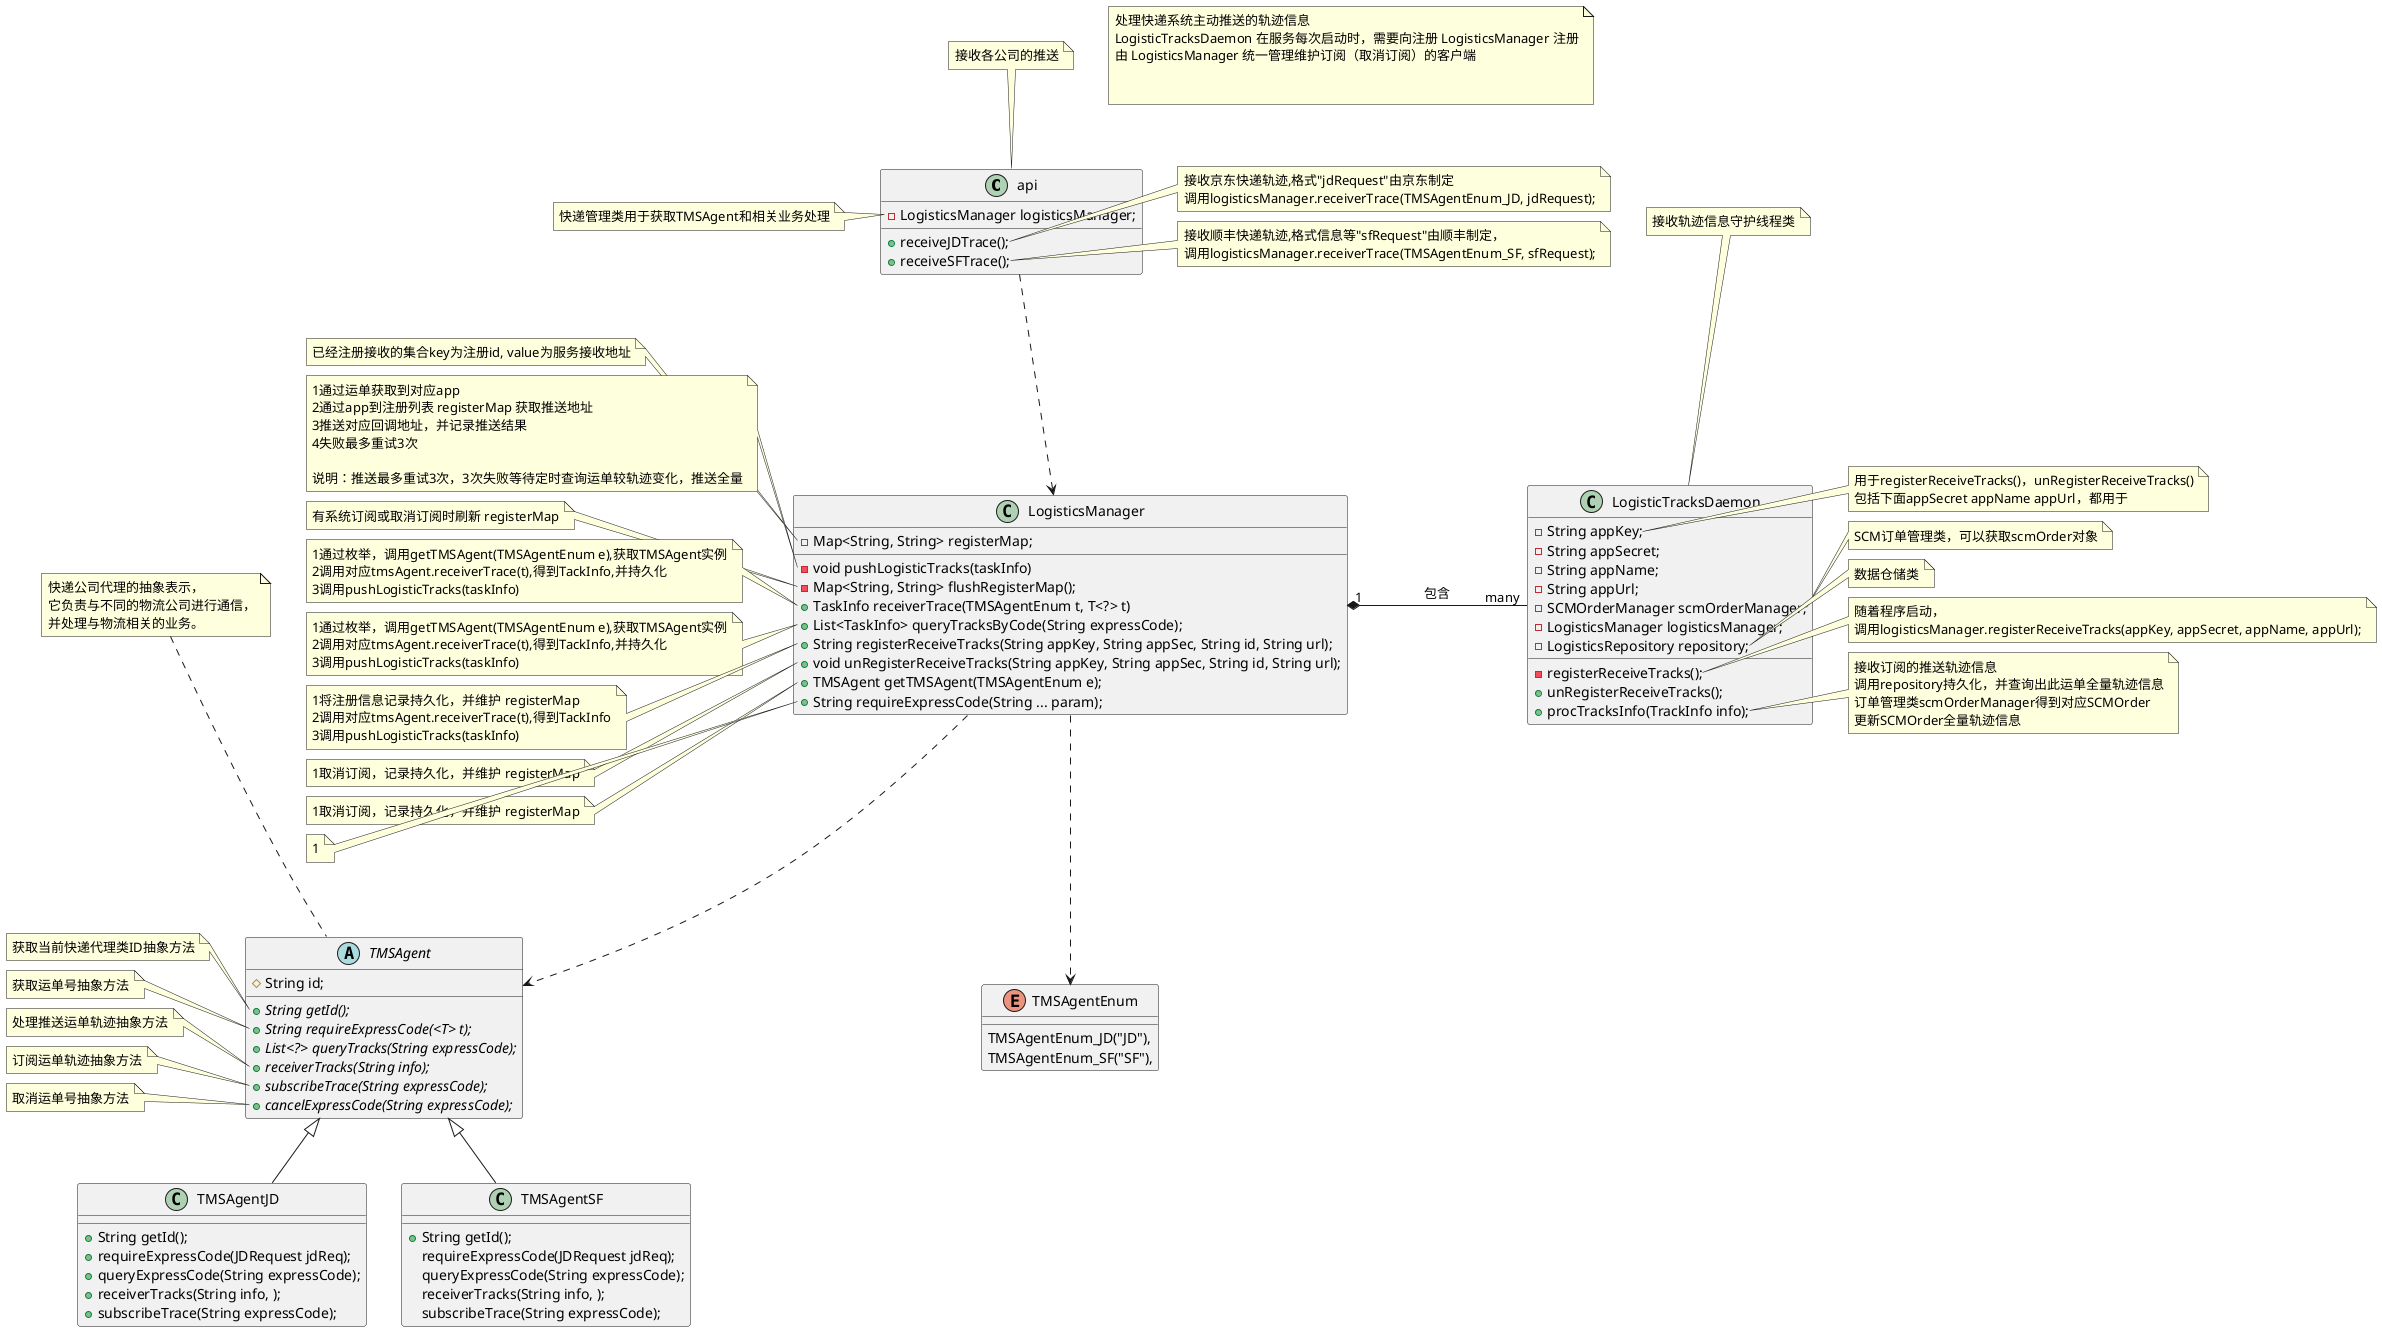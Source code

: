 @startuml
'https://plantuml.com/class-diagram
api ..> LogisticsManager

LogisticsManager ..> TMSAgent

LogisticsManager ..> TMSAgentEnum

LogisticsManager "1" *-r- "many" LogisticTracksDaemon:包含

class api {
    -LogisticsManager logisticsManager;
    +receiveJDTrace();
    +receiveSFTrace();
}
note top of api: 接收各公司的推送

note left of api::logisticsManager
 快递管理类用于获取TMSAgent和相关业务处理
end note

note right of api::"receiveJDTrace()"
  接收京东快递轨迹,格式"jdRequest"由京东制定
  调用logisticsManager.receiverTrace(TMSAgentEnum_JD, jdRequest);
end note

note right of api::"receiveSFTrace()"
 接收顺丰快递轨迹,格式信息等"sfRequest"由顺丰制定，
 调用logisticsManager.receiverTrace(TMSAgentEnum_SF, sfRequest);
end note




class LogisticTracksDaemon{
        -String appKey;
        -String appSecret;
        -String appName;
        -String appUrl;
        -SCMOrderManager scmOrderManager;
        -LogisticsManager logisticsManager;
        -LogisticsRepository repository;
        -registerReceiveTracks();
        +unRegisterReceiveTracks();
        +procTracksInfo(TrackInfo info);
}
note top of LogisticTracksDaemon:  接收轨迹信息守护线程类

note right of LogisticTracksDaemon::appKey
用于registerReceiveTracks()，unRegisterReceiveTracks()
包括下面appSecret appName appUrl，都用于
end note

note right of LogisticTracksDaemon::scmOrderManager
    SCM订单管理类，可以获取scmOrder对象
end note

note right of LogisticTracksDaemon::repository
     数据仓储类
end note


note right of LogisticTracksDaemon::"registerReceiveTracks()"
随着程序启动，
调用logisticsManager.registerReceiveTracks(appKey, appSecret, appName, appUrl);
end note

note right of LogisticTracksDaemon::"procTracksInfo(TrackInfo info)"
接收订阅的推送轨迹信息
调用repository持久化，并查询出此运单全量轨迹信息
订单管理类scmOrderManager得到对应SCMOrder
更新SCMOrder全量轨迹信息
end note


Enum TMSAgentEnum{
    TMSAgentEnum_JD("JD"),
    TMSAgentEnum_SF("SF"),
}

class LogisticsManager{
    -Map<String, String> registerMap;
    -void pushLogisticTracks(taskInfo)
    -Map<String, String> flushRegisterMap();
    +TaskInfo receiverTrace(TMSAgentEnum t, T<?> t)
    +List<TaskInfo> queryTracksByCode(String expressCode);
    +String registerReceiveTracks(String appKey, String appSec, String id, String url);
    +void unRegisterReceiveTracks(String appKey, String appSec, String id, String url);
    +TMSAgent getTMSAgent(TMSAgentEnum e);
    +String requireExpressCode(String ... param);
}


note left of LogisticsManager::registerMap
 已经注册接收的集合key为注册id, value为服务接收地址
end note



note left of LogisticsManager::"pushLogisticTracks(taskInfo)"
  1通过运单获取到对应app
  2通过app到注册列表 registerMap 获取推送地址
  3推送对应回调地址，并记录推送结果
  4失败最多重试3次

  说明：推送最多重试3次，3次失败等待定时查询运单较轨迹变化，推送全量
end note


note left of LogisticsManager::"Map<String, String> flushRegisterMap()"
 有系统订阅或取消订阅时刷新 registerMap
end note


note left of LogisticsManager::"TaskInfo receiverTrace(TMSAgentEnum t, T<?> t)"
  1通过枚举，调用getTMSAgent(TMSAgentEnum e),获取TMSAgent实例
  2调用对应tmsAgent.receiverTrace(t),得到TackInfo,并持久化
  3调用pushLogisticTracks(taskInfo)
end note

note left of LogisticsManager::"List<TaskInfo> queryTracksByCode(String expressCode)"
  1通过枚举，调用getTMSAgent(TMSAgentEnum e),获取TMSAgent实例
  2调用对应tmsAgent.receiverTrace(t),得到TackInfo,并持久化
  3调用pushLogisticTracks(taskInfo)
end note




note left of LogisticsManager::"registerReceiveTracks(String appKey, String appSec, String id, String url)"
  1将注册信息记录持久化，并维护 registerMap
  2调用对应tmsAgent.receiverTrace(t),得到TackInfo
  3调用pushLogisticTracks(taskInfo)
end note

note left of LogisticsManager::"unRegisterReceiveTracks(String appKey, String appSec, String id, String url)"
  1取消订阅，记录持久化，并维护 registerMap
end note

note left of LogisticsManager::"TMSAgent getTMSAgent(TMSAgentEnum e)"
  1取消订阅，记录持久化，并维护 registerMap
end note

note left of LogisticsManager::"String requireExpressCode(String ... param)"
  1
end note



class TMSAgentJD extends TMSAgent
class TMSAgentSF extends TMSAgent

Abstract class TMSAgent{
    #String id;
    +{Abstract} String getId();
    +{Abstract} String requireExpressCode(<T> t);
    +{Abstract} List<?> queryTracks(String expressCode);
    +{Abstract} receiverTracks(String info);
    +{Abstract} subscribeTrace(String expressCode);
    +{Abstract} cancelExpressCode(String expressCode);
}
note top of TMSAgent
快递公司代理的抽象表示，
它负责与不同的物流公司进行通信，
并处理与物流相关的业务。
end note

note left of TMSAgent::"String getId()"
获取当前快递代理类ID抽象方法
end note

note left of TMSAgent::"String requireExpressCode(<T> t)"
获取运单号抽象方法
end note

note left of TMSAgent::"receiverTracks(String info)"
处理推送运单轨迹抽象方法
end note

note left of TMSAgent::"subscribeTrace(String expressCode)"
订阅运单轨迹抽象方法
end note

note left of TMSAgent::"cancelExpressCode(String expressCode)"
取消运单号抽象方法
end note

class TMSAgentJD{
    +String getId();
    +requireExpressCode(JDRequest jdReq);
    +queryExpressCode(String expressCode);
    +receiverTracks(String info, );
    +subscribeTrace(String expressCode);
}
class TMSAgentSF{
    +String getId();
    requireExpressCode(JDRequest jdReq);
    queryExpressCode(String expressCode);
    receiverTracks(String info, );
    subscribeTrace(String expressCode);
}

note as N1
    处理快递系统主动推送的轨迹信息
    LogisticTracksDaemon 在服务每次启动时，需要向注册 LogisticsManager 注册
    由 LogisticsManager 统一管理维护订阅（取消订阅）的客户端


end note

@enduml